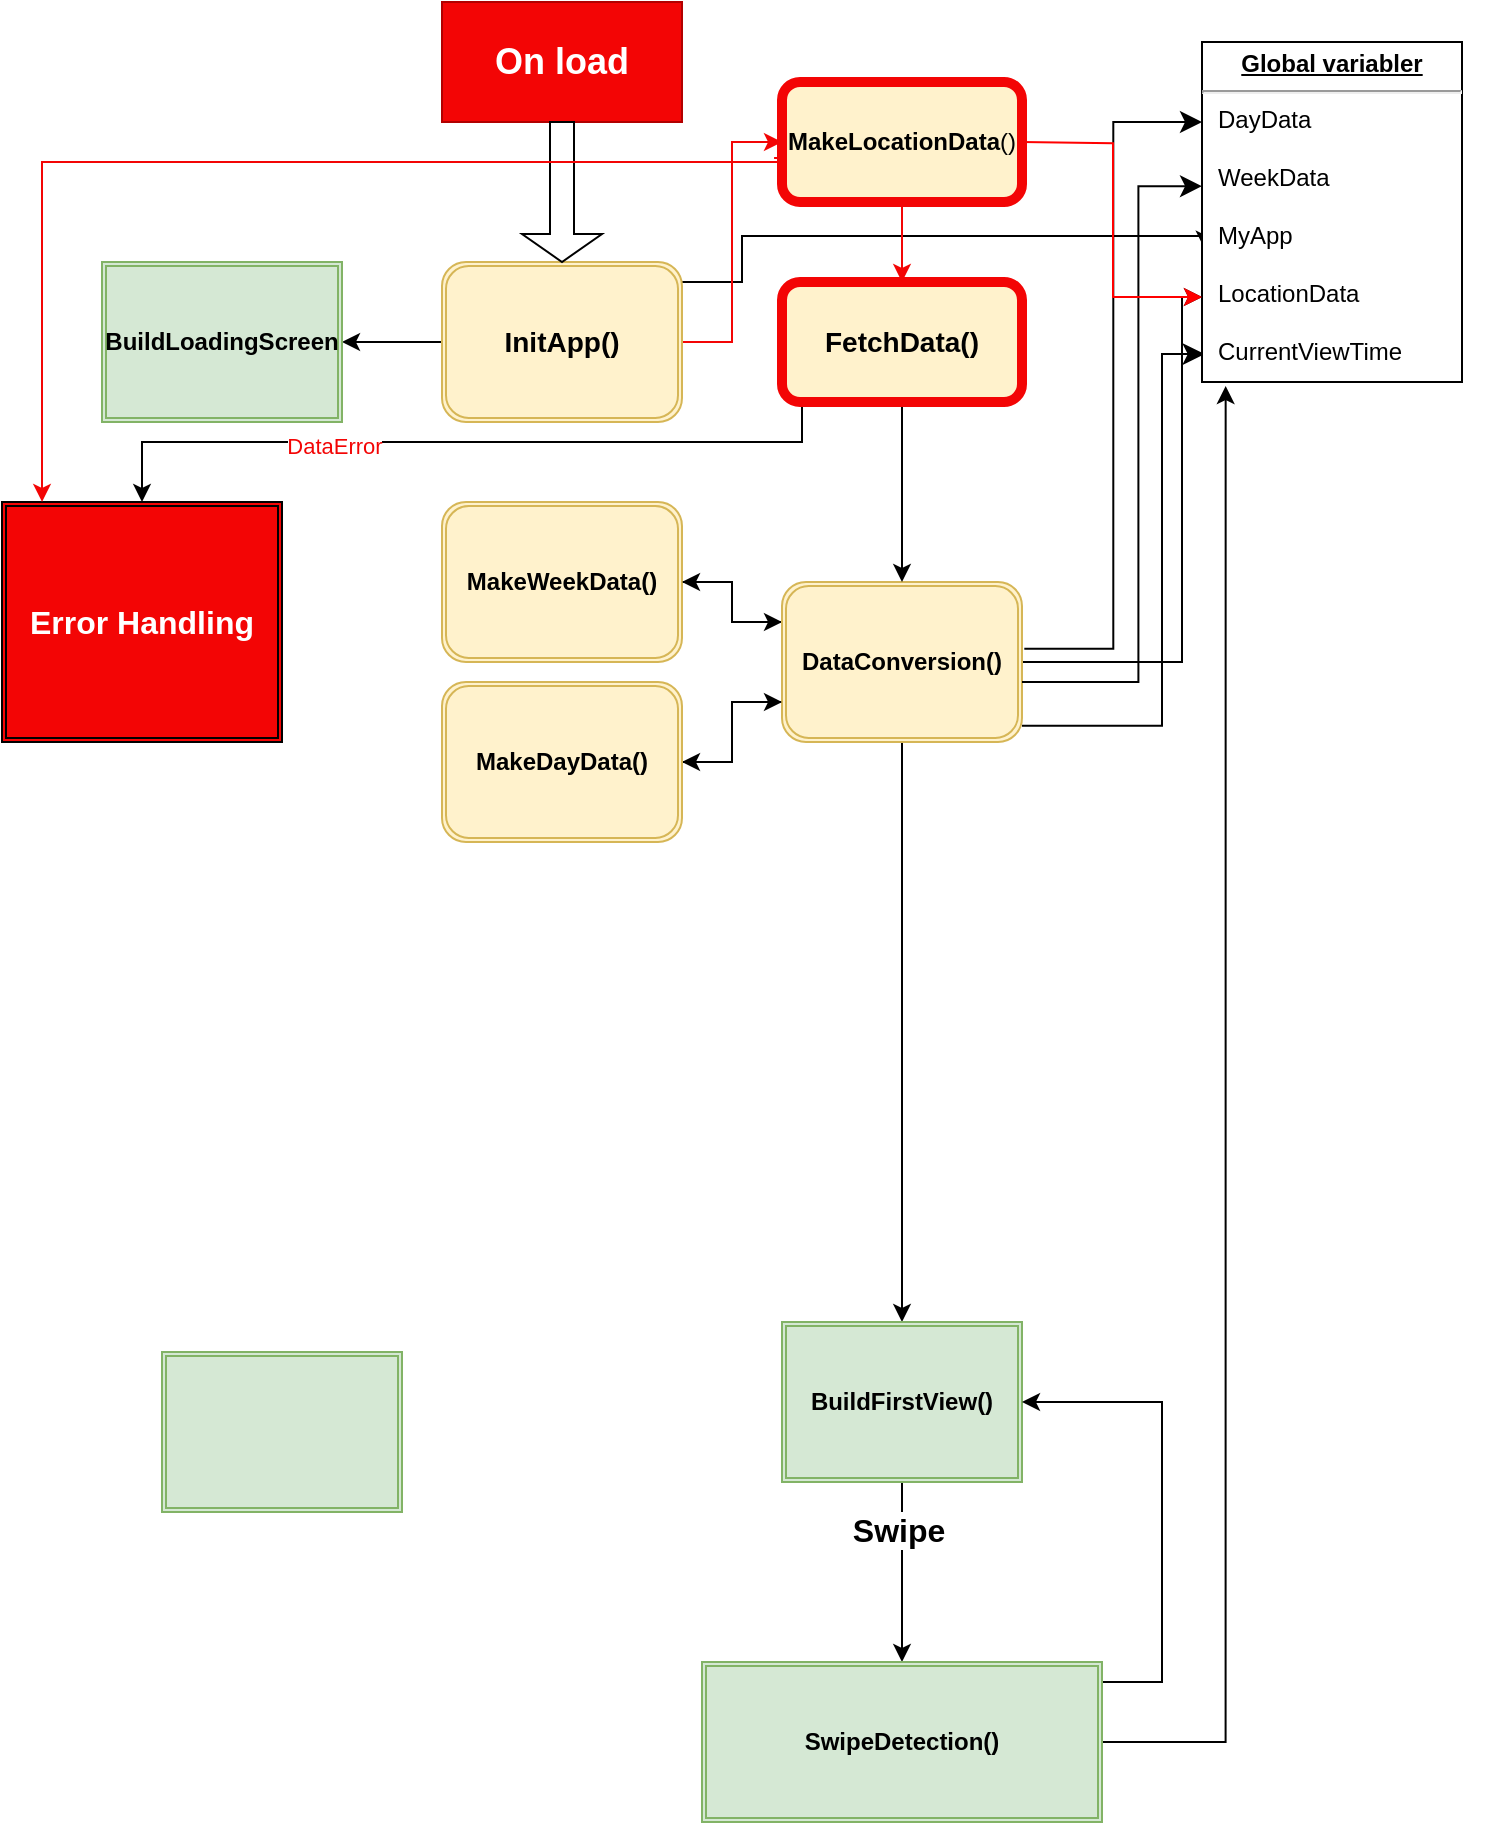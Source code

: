 <mxfile version="21.6.9" type="github">
  <diagram name="Page-1" id="c7558073-3199-34d8-9f00-42111426c3f3">
    <mxGraphModel dx="1434" dy="758" grid="1" gridSize="10" guides="1" tooltips="1" connect="1" arrows="1" fold="1" page="1" pageScale="1" pageWidth="826" pageHeight="1169" background="none" math="0" shadow="0">
      <root>
        <mxCell id="0" />
        <mxCell id="1" parent="0" />
        <mxCell id="Wysra4qGuhVEH_QZD-XE-145" style="edgeStyle=orthogonalEdgeStyle;rounded=0;orthogonalLoop=1;jettySize=auto;html=1;entryX=1;entryY=0.5;entryDx=0;entryDy=0;" parent="1" source="Wysra4qGuhVEH_QZD-XE-110" target="Wysra4qGuhVEH_QZD-XE-111" edge="1">
          <mxGeometry relative="1" as="geometry" />
        </mxCell>
        <mxCell id="Wysra4qGuhVEH_QZD-XE-170" style="edgeStyle=orthogonalEdgeStyle;rounded=0;orthogonalLoop=1;jettySize=auto;html=1;entryX=0.01;entryY=0.608;entryDx=0;entryDy=0;entryPerimeter=0;" parent="1" source="Wysra4qGuhVEH_QZD-XE-110" target="Wysra4qGuhVEH_QZD-XE-161" edge="1">
          <mxGeometry relative="1" as="geometry">
            <Array as="points">
              <mxPoint x="430" y="160" />
              <mxPoint x="430" y="137" />
            </Array>
          </mxGeometry>
        </mxCell>
        <mxCell id="Wysra4qGuhVEH_QZD-XE-191" style="edgeStyle=orthogonalEdgeStyle;rounded=0;orthogonalLoop=1;jettySize=auto;html=1;entryX=0;entryY=0.5;entryDx=0;entryDy=0;strokeColor=#F30505;" parent="1" source="Wysra4qGuhVEH_QZD-XE-110" target="Wysra4qGuhVEH_QZD-XE-188" edge="1">
          <mxGeometry relative="1" as="geometry" />
        </mxCell>
        <mxCell id="Wysra4qGuhVEH_QZD-XE-110" value="&lt;b&gt;&lt;font style=&quot;font-size: 14px;&quot;&gt;InitApp()&lt;/font&gt;&lt;/b&gt;" style="shape=ext;double=1;rounded=1;whiteSpace=wrap;html=1;fillColor=#fff2cc;strokeColor=#d6b656;" parent="1" vertex="1">
          <mxGeometry x="280" y="150" width="120" height="80" as="geometry" />
        </mxCell>
        <mxCell id="Wysra4qGuhVEH_QZD-XE-111" value="&lt;b&gt;BuildLoadingScreen&lt;/b&gt;" style="shape=ext;double=1;rounded=0;whiteSpace=wrap;html=1;fillColor=#d5e8d4;strokeColor=#82b366;" parent="1" vertex="1">
          <mxGeometry x="110" y="150" width="120" height="80" as="geometry" />
        </mxCell>
        <mxCell id="Wysra4qGuhVEH_QZD-XE-133" style="edgeStyle=orthogonalEdgeStyle;rounded=0;orthogonalLoop=1;jettySize=auto;html=1;entryX=0;entryY=0.25;entryDx=0;entryDy=0;" parent="1" source="Wysra4qGuhVEH_QZD-XE-112" target="Wysra4qGuhVEH_QZD-XE-118" edge="1">
          <mxGeometry relative="1" as="geometry" />
        </mxCell>
        <mxCell id="Wysra4qGuhVEH_QZD-XE-112" value="&lt;b&gt;MakeWeekData()&lt;/b&gt;" style="shape=ext;double=1;rounded=1;whiteSpace=wrap;html=1;fillColor=#fff2cc;strokeColor=#d6b656;" parent="1" vertex="1">
          <mxGeometry x="280" y="270" width="120" height="80" as="geometry" />
        </mxCell>
        <mxCell id="Wysra4qGuhVEH_QZD-XE-136" style="edgeStyle=orthogonalEdgeStyle;rounded=0;orthogonalLoop=1;jettySize=auto;html=1;entryX=1;entryY=0.5;entryDx=0;entryDy=0;" parent="1" source="Wysra4qGuhVEH_QZD-XE-118" target="Wysra4qGuhVEH_QZD-XE-120" edge="1">
          <mxGeometry relative="1" as="geometry">
            <Array as="points">
              <mxPoint x="425" y="370" />
              <mxPoint x="425" y="400" />
            </Array>
          </mxGeometry>
        </mxCell>
        <mxCell id="Wysra4qGuhVEH_QZD-XE-137" style="edgeStyle=orthogonalEdgeStyle;rounded=0;orthogonalLoop=1;jettySize=auto;html=1;" parent="1" source="Wysra4qGuhVEH_QZD-XE-118" target="Wysra4qGuhVEH_QZD-XE-112" edge="1">
          <mxGeometry relative="1" as="geometry">
            <Array as="points">
              <mxPoint x="425" y="330" />
              <mxPoint x="425" y="310" />
            </Array>
          </mxGeometry>
        </mxCell>
        <mxCell id="Wysra4qGuhVEH_QZD-XE-138" style="edgeStyle=orthogonalEdgeStyle;rounded=0;orthogonalLoop=1;jettySize=auto;html=1;" parent="1" source="Wysra4qGuhVEH_QZD-XE-118" target="Wysra4qGuhVEH_QZD-XE-129" edge="1">
          <mxGeometry relative="1" as="geometry" />
        </mxCell>
        <mxCell id="Wysra4qGuhVEH_QZD-XE-184" style="edgeStyle=orthogonalEdgeStyle;rounded=0;orthogonalLoop=1;jettySize=auto;html=1;entryX=0;entryY=0.75;entryDx=0;entryDy=0;" parent="1" source="Wysra4qGuhVEH_QZD-XE-118" target="Wysra4qGuhVEH_QZD-XE-161" edge="1">
          <mxGeometry relative="1" as="geometry">
            <Array as="points">
              <mxPoint x="650" y="350" />
              <mxPoint x="650" y="167" />
            </Array>
          </mxGeometry>
        </mxCell>
        <mxCell id="Wysra4qGuhVEH_QZD-XE-118" value="&lt;b&gt;DataConversion()&lt;/b&gt;" style="shape=ext;double=1;rounded=1;whiteSpace=wrap;html=1;fillColor=#fff2cc;strokeColor=#d6b656;" parent="1" vertex="1">
          <mxGeometry x="450" y="310" width="120" height="80" as="geometry" />
        </mxCell>
        <mxCell id="Wysra4qGuhVEH_QZD-XE-119" value="&lt;b&gt;&lt;font style=&quot;font-size: 18px;&quot;&gt;On load&lt;/font&gt;&lt;/b&gt;" style="rounded=0;whiteSpace=wrap;html=1;fillColor=#F30505;fontColor=#ffffff;strokeColor=#B20000;" parent="1" vertex="1">
          <mxGeometry x="280" y="20" width="120" height="60" as="geometry" />
        </mxCell>
        <mxCell id="Wysra4qGuhVEH_QZD-XE-134" style="edgeStyle=orthogonalEdgeStyle;rounded=0;orthogonalLoop=1;jettySize=auto;html=1;entryX=0;entryY=0.75;entryDx=0;entryDy=0;" parent="1" source="Wysra4qGuhVEH_QZD-XE-120" target="Wysra4qGuhVEH_QZD-XE-118" edge="1">
          <mxGeometry relative="1" as="geometry" />
        </mxCell>
        <mxCell id="Wysra4qGuhVEH_QZD-XE-120" value="&lt;b&gt;MakeDayData()&lt;/b&gt;" style="shape=ext;double=1;rounded=1;whiteSpace=wrap;html=1;fillColor=#fff2cc;strokeColor=#d6b656;" parent="1" vertex="1">
          <mxGeometry x="280" y="360" width="120" height="80" as="geometry" />
        </mxCell>
        <mxCell id="Wysra4qGuhVEH_QZD-XE-124" value="" style="edgeStyle=elbowEdgeStyle;elbow=horizontal;endArrow=classic;html=1;curved=0;rounded=0;endSize=8;startSize=8;exitX=1.015;exitY=0.385;exitDx=0;exitDy=0;exitPerimeter=0;entryX=0;entryY=0.424;entryDx=0;entryDy=0;entryPerimeter=0;" parent="1" target="Wysra4qGuhVEH_QZD-XE-161" edge="1">
          <mxGeometry width="50" height="50" relative="1" as="geometry">
            <mxPoint x="570.0" y="360" as="sourcePoint" />
            <mxPoint x="660.5" y="98.72" as="targetPoint" />
            <Array as="points">
              <mxPoint x="628.2" y="239.2" />
            </Array>
          </mxGeometry>
        </mxCell>
        <mxCell id="Wysra4qGuhVEH_QZD-XE-125" value="" style="edgeStyle=elbowEdgeStyle;elbow=horizontal;endArrow=classic;html=1;curved=0;rounded=0;endSize=8;startSize=8;exitX=1;exitY=0.25;exitDx=0;exitDy=0;" parent="1" source="Wysra4qGuhVEH_QZD-XE-161" edge="1">
          <mxGeometry width="50" height="50" relative="1" as="geometry">
            <mxPoint x="593" y="328" as="sourcePoint" />
            <mxPoint x="660" y="119" as="targetPoint" />
            <Array as="points" />
          </mxGeometry>
        </mxCell>
        <mxCell id="Wysra4qGuhVEH_QZD-XE-128" value="" style="edgeStyle=elbowEdgeStyle;elbow=horizontal;endArrow=classic;html=1;curved=0;rounded=0;endSize=8;startSize=8;exitX=1;exitY=0.75;exitDx=0;exitDy=0;entryX=0.01;entryY=0.918;entryDx=0;entryDy=0;entryPerimeter=0;" parent="1" target="Wysra4qGuhVEH_QZD-XE-161" edge="1">
          <mxGeometry width="50" height="50" relative="1" as="geometry">
            <mxPoint x="570" y="381.92" as="sourcePoint" />
            <mxPoint x="661.3" y="180" as="targetPoint" />
            <Array as="points">
              <mxPoint x="640" y="271.92" />
            </Array>
          </mxGeometry>
        </mxCell>
        <mxCell id="Wysra4qGuhVEH_QZD-XE-176" style="edgeStyle=orthogonalEdgeStyle;rounded=0;orthogonalLoop=1;jettySize=auto;html=1;entryX=0.5;entryY=0;entryDx=0;entryDy=0;" parent="1" source="Wysra4qGuhVEH_QZD-XE-129" target="Wysra4qGuhVEH_QZD-XE-172" edge="1">
          <mxGeometry relative="1" as="geometry" />
        </mxCell>
        <mxCell id="Wysra4qGuhVEH_QZD-XE-177" value="&lt;font style=&quot;font-size: 16px;&quot;&gt;&lt;b&gt;Swipe&lt;/b&gt;&lt;/font&gt;" style="edgeLabel;html=1;align=center;verticalAlign=middle;resizable=0;points=[];" parent="Wysra4qGuhVEH_QZD-XE-176" vertex="1" connectable="0">
          <mxGeometry x="-0.467" y="-2" relative="1" as="geometry">
            <mxPoint as="offset" />
          </mxGeometry>
        </mxCell>
        <mxCell id="Wysra4qGuhVEH_QZD-XE-129" value="&lt;b&gt;BuildFirstView()&lt;/b&gt;" style="shape=ext;double=1;rounded=0;whiteSpace=wrap;html=1;fillColor=#d5e8d4;strokeColor=#82b366;" parent="1" vertex="1">
          <mxGeometry x="450" y="680" width="120" height="80" as="geometry" />
        </mxCell>
        <mxCell id="Wysra4qGuhVEH_QZD-XE-130" value="" style="shape=ext;double=1;rounded=0;whiteSpace=wrap;html=1;fillColor=#d5e8d4;strokeColor=#82b366;" parent="1" vertex="1">
          <mxGeometry x="140" y="695" width="120" height="80" as="geometry" />
        </mxCell>
        <mxCell id="Wysra4qGuhVEH_QZD-XE-140" value="&lt;font color=&quot;#ffffff&quot;&gt;&lt;b&gt;&lt;font style=&quot;font-size: 16px;&quot;&gt;Error Handling&lt;/font&gt;&lt;/b&gt;&lt;/font&gt;" style="shape=ext;double=1;rounded=0;whiteSpace=wrap;html=1;fillColor=#f30505;" parent="1" vertex="1">
          <mxGeometry x="60" y="270" width="140" height="120" as="geometry" />
        </mxCell>
        <mxCell id="Wysra4qGuhVEH_QZD-XE-142" style="edgeStyle=orthogonalEdgeStyle;rounded=0;orthogonalLoop=1;jettySize=auto;html=1;" parent="1" source="Wysra4qGuhVEH_QZD-XE-141" target="Wysra4qGuhVEH_QZD-XE-118" edge="1">
          <mxGeometry relative="1" as="geometry" />
        </mxCell>
        <mxCell id="Wysra4qGuhVEH_QZD-XE-165" style="edgeStyle=orthogonalEdgeStyle;rounded=0;orthogonalLoop=1;jettySize=auto;html=1;" parent="1" source="Wysra4qGuhVEH_QZD-XE-141" target="Wysra4qGuhVEH_QZD-XE-140" edge="1">
          <mxGeometry relative="1" as="geometry">
            <Array as="points">
              <mxPoint x="460" y="240" />
              <mxPoint x="130" y="240" />
            </Array>
          </mxGeometry>
        </mxCell>
        <mxCell id="Wysra4qGuhVEH_QZD-XE-166" value="&lt;font color=&quot;#f30505&quot;&gt;DataError&lt;/font&gt;" style="edgeLabel;html=1;align=center;verticalAlign=middle;resizable=0;points=[];" parent="Wysra4qGuhVEH_QZD-XE-165" vertex="1" connectable="0">
          <mxGeometry x="0.338" y="2" relative="1" as="geometry">
            <mxPoint as="offset" />
          </mxGeometry>
        </mxCell>
        <mxCell id="Wysra4qGuhVEH_QZD-XE-141" value="&lt;b&gt;&lt;font style=&quot;font-size: 14px;&quot;&gt;FetchData()&lt;/font&gt;&lt;/b&gt;" style="rounded=1;whiteSpace=wrap;html=1;fillColor=#fff2cc;strokeColor=#F30505;strokeWidth=5;" parent="1" vertex="1">
          <mxGeometry x="450" y="160" width="120" height="60" as="geometry" />
        </mxCell>
        <mxCell id="Wysra4qGuhVEH_QZD-XE-144" value="" style="shape=singleArrow;direction=south;whiteSpace=wrap;html=1;" parent="1" vertex="1">
          <mxGeometry x="320" y="80" width="40" height="70" as="geometry" />
        </mxCell>
        <mxCell id="Wysra4qGuhVEH_QZD-XE-162" value="" style="edgeStyle=elbowEdgeStyle;elbow=horizontal;endArrow=classic;html=1;curved=0;rounded=0;endSize=8;startSize=8;exitX=1;exitY=0.25;exitDx=0;exitDy=0;entryX=-0.005;entryY=0.07;entryDx=0;entryDy=0;entryPerimeter=0;" parent="1" edge="1">
          <mxGeometry width="50" height="50" relative="1" as="geometry">
            <mxPoint x="571.15" y="343.4" as="sourcePoint" />
            <mxPoint x="660.0" y="80.0" as="targetPoint" />
            <Array as="points">
              <mxPoint x="615.65" y="321.4" />
            </Array>
          </mxGeometry>
        </mxCell>
        <mxCell id="Wysra4qGuhVEH_QZD-XE-161" value="&lt;p style=&quot;margin:0px;margin-top:4px;text-align:center;text-decoration:underline;&quot;&gt;&lt;b&gt;Global variabler&lt;br&gt;&lt;/b&gt;&lt;/p&gt;&lt;hr&gt;&lt;p style=&quot;margin:0px;margin-left:8px;&quot;&gt;DayData&lt;/p&gt;&lt;p style=&quot;margin:0px;margin-left:8px;&quot;&gt;&lt;br&gt;&lt;/p&gt;&lt;p style=&quot;margin:0px;margin-left:8px;&quot;&gt;WeekData&lt;/p&gt;&lt;p style=&quot;margin:0px;margin-left:8px;&quot;&gt;&lt;br&gt;&lt;/p&gt;&lt;p style=&quot;margin:0px;margin-left:8px;&quot;&gt;MyApp&lt;/p&gt;&lt;p style=&quot;margin:0px;margin-left:8px;&quot;&gt;&lt;br&gt;&lt;/p&gt;&lt;p style=&quot;margin:0px;margin-left:8px;&quot;&gt;LocationData&lt;br&gt;&lt;/p&gt;&lt;p style=&quot;margin:0px;margin-left:8px;&quot;&gt;&lt;br&gt;&lt;/p&gt;&lt;p style=&quot;margin:0px;margin-left:8px;&quot;&gt;CurrentViewTime&lt;br&gt;&lt;/p&gt;&lt;p style=&quot;margin:0px;margin-left:8px;&quot;&gt;&lt;br&gt;&lt;/p&gt;&lt;p style=&quot;margin:0px;margin-left:8px;&quot;&gt;&lt;br&gt;&lt;/p&gt;&lt;p style=&quot;margin:0px;margin-left:8px;&quot;&gt;&lt;br&gt;&lt;/p&gt;&lt;p style=&quot;margin:0px;margin-left:8px;&quot;&gt;&lt;br&gt;&lt;/p&gt;" style="verticalAlign=top;align=left;overflow=fill;fontSize=12;fontFamily=Helvetica;html=1;whiteSpace=wrap;" parent="1" vertex="1">
          <mxGeometry x="660" y="40" width="130" height="170" as="geometry" />
        </mxCell>
        <mxCell id="Wysra4qGuhVEH_QZD-XE-167" style="edgeStyle=orthogonalEdgeStyle;rounded=0;orthogonalLoop=1;jettySize=auto;html=1;exitX=0.5;exitY=1;exitDx=0;exitDy=0;" parent="1" source="Wysra4qGuhVEH_QZD-XE-161" target="Wysra4qGuhVEH_QZD-XE-161" edge="1">
          <mxGeometry relative="1" as="geometry" />
        </mxCell>
        <mxCell id="Wysra4qGuhVEH_QZD-XE-173" style="edgeStyle=orthogonalEdgeStyle;rounded=0;orthogonalLoop=1;jettySize=auto;html=1;entryX=0.091;entryY=1.012;entryDx=0;entryDy=0;entryPerimeter=0;" parent="1" source="Wysra4qGuhVEH_QZD-XE-172" target="Wysra4qGuhVEH_QZD-XE-161" edge="1">
          <mxGeometry relative="1" as="geometry" />
        </mxCell>
        <mxCell id="Wysra4qGuhVEH_QZD-XE-174" style="edgeStyle=orthogonalEdgeStyle;rounded=0;orthogonalLoop=1;jettySize=auto;html=1;entryX=1;entryY=0.5;entryDx=0;entryDy=0;" parent="1" source="Wysra4qGuhVEH_QZD-XE-172" target="Wysra4qGuhVEH_QZD-XE-129" edge="1">
          <mxGeometry relative="1" as="geometry">
            <Array as="points">
              <mxPoint x="640" y="860" />
              <mxPoint x="640" y="720" />
            </Array>
          </mxGeometry>
        </mxCell>
        <mxCell id="Wysra4qGuhVEH_QZD-XE-172" value="&lt;b&gt;SwipeDetection()&lt;/b&gt;" style="shape=ext;double=1;rounded=0;whiteSpace=wrap;html=1;fillColor=#d5e8d4;strokeColor=#82b366;" parent="1" vertex="1">
          <mxGeometry x="410" y="850" width="200" height="80" as="geometry" />
        </mxCell>
        <mxCell id="Wysra4qGuhVEH_QZD-XE-187" style="edgeStyle=orthogonalEdgeStyle;rounded=0;orthogonalLoop=1;jettySize=auto;html=1;entryX=0;entryY=0.75;entryDx=0;entryDy=0;strokeColor=#ff0000;" parent="1" target="Wysra4qGuhVEH_QZD-XE-161" edge="1">
          <mxGeometry relative="1" as="geometry">
            <mxPoint x="570" y="90.059" as="sourcePoint" />
          </mxGeometry>
        </mxCell>
        <mxCell id="Wysra4qGuhVEH_QZD-XE-190" style="edgeStyle=orthogonalEdgeStyle;rounded=0;orthogonalLoop=1;jettySize=auto;html=1;strokeColor=#F30505;" parent="1" source="Wysra4qGuhVEH_QZD-XE-188" target="Wysra4qGuhVEH_QZD-XE-141" edge="1">
          <mxGeometry relative="1" as="geometry" />
        </mxCell>
        <mxCell id="Wysra4qGuhVEH_QZD-XE-196" style="edgeStyle=orthogonalEdgeStyle;rounded=0;orthogonalLoop=1;jettySize=auto;html=1;entryX=0.017;entryY=0.07;entryDx=0;entryDy=0;entryPerimeter=0;strokeColor=#F30505;exitX=-0.033;exitY=0.633;exitDx=0;exitDy=0;exitPerimeter=0;" parent="1" edge="1" source="Wysra4qGuhVEH_QZD-XE-188">
          <mxGeometry relative="1" as="geometry">
            <mxPoint x="468" y="90" as="sourcePoint" />
            <mxPoint x="80.0" y="269.94" as="targetPoint" />
            <Array as="points">
              <mxPoint x="450" y="98" />
              <mxPoint x="450" y="100" />
              <mxPoint x="80" y="100" />
            </Array>
          </mxGeometry>
        </mxCell>
        <mxCell id="Wysra4qGuhVEH_QZD-XE-188" value="&lt;b&gt;MakeLocationData&lt;/b&gt;()" style="rounded=1;whiteSpace=wrap;html=1;fillColor=#fff2cc;strokeColor=#F30505;strokeWidth=5;" parent="1" vertex="1">
          <mxGeometry x="450" y="60" width="120" height="60" as="geometry" />
        </mxCell>
      </root>
    </mxGraphModel>
  </diagram>
</mxfile>
